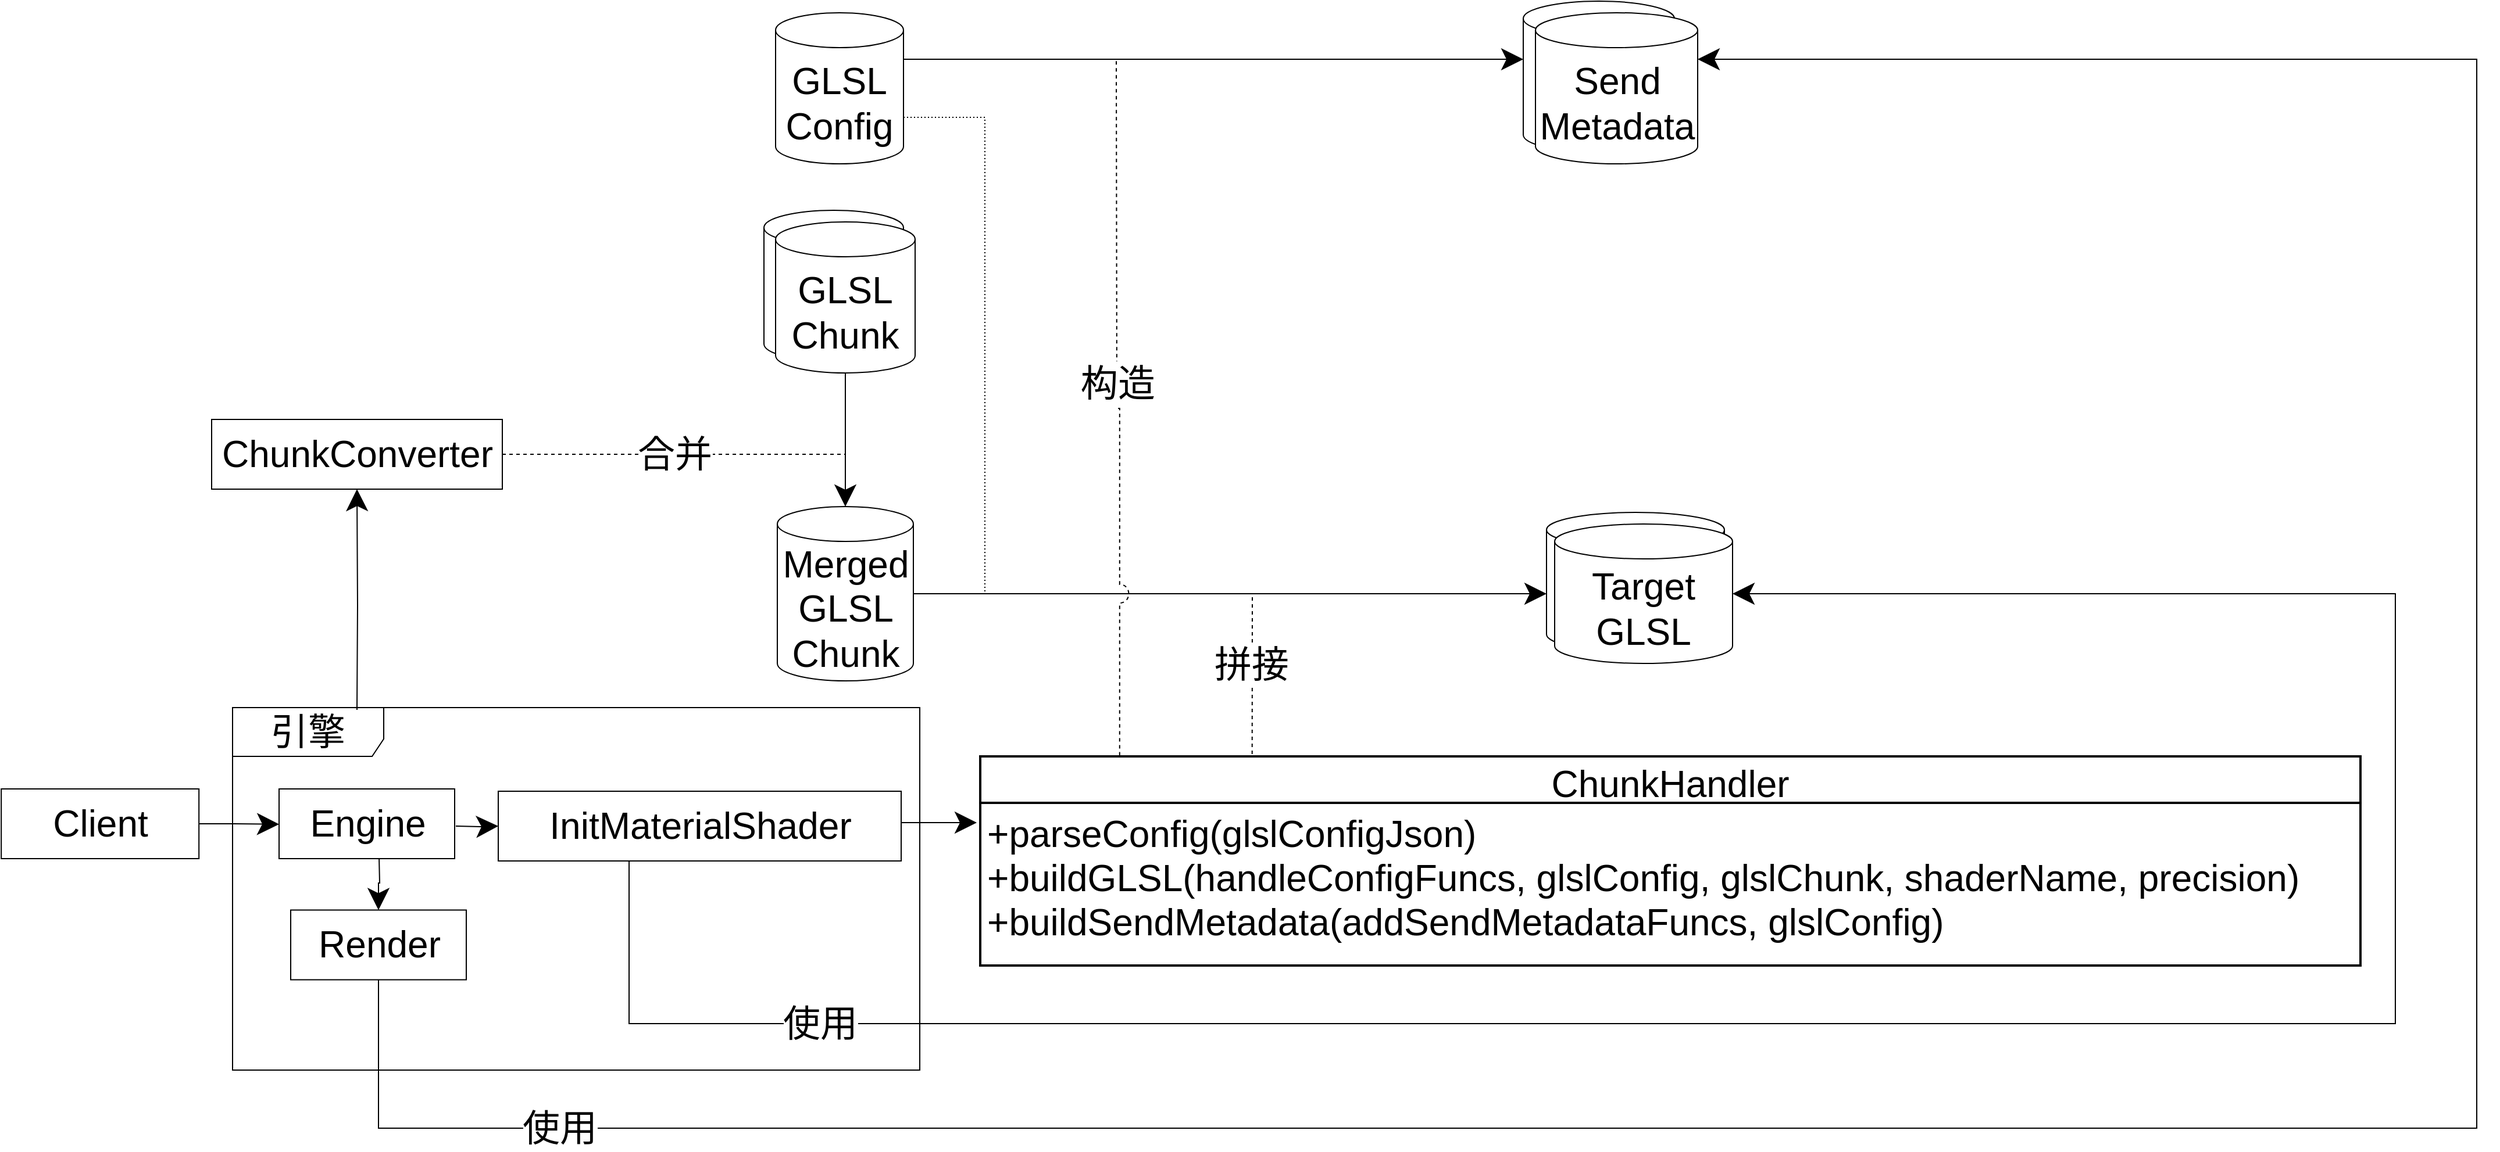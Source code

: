 <mxfile version="14.6.13" type="device"><diagram id="9Ot8Pq0Yye77UVq_hXBB" name="第 1 页"><mxGraphModel dx="1843" dy="2589" grid="1" gridSize="10" guides="1" tooltips="1" connect="1" arrows="1" fold="1" page="1" pageScale="1" pageWidth="827" pageHeight="1169" math="0" shadow="0"><root><mxCell id="0"/><mxCell id="1" parent="0"/><mxCell id="dzVXCEVpYxPNTBVt7ruM-2" value="&lt;font&gt;&lt;span style=&quot;font-size: 32px&quot;&gt;Send&lt;br&gt;Data&lt;br&gt;&lt;/span&gt;&lt;/font&gt;" style="shape=cylinder3;whiteSpace=wrap;html=1;boundedLbl=1;backgroundOutline=1;size=15;" parent="1" vertex="1"><mxGeometry x="1720" y="-50" width="130" height="130" as="geometry"/></mxCell><mxCell id="dzVXCEVpYxPNTBVt7ruM-1" value="&lt;font style=&quot;font-size: 32px&quot;&gt;&lt;br&gt;&lt;/font&gt;" style="shape=cylinder3;whiteSpace=wrap;html=1;boundedLbl=1;backgroundOutline=1;size=15;" parent="1" vertex="1"><mxGeometry x="1740" y="390" width="153" height="120" as="geometry"/></mxCell><mxCell id="nVuE7aMQzC9CeSAlDgto-31" value="ChunkHandler" style="swimlane;childLayout=stackLayout;horizontal=1;startSize=40;horizontalStack=0;rounded=0;fontSize=32;fontStyle=0;strokeWidth=2;resizeParent=0;resizeLast=1;shadow=0;dashed=0;align=center;" parent="1" vertex="1"><mxGeometry x="1253" y="600" width="1187" height="180" as="geometry"/></mxCell><mxCell id="nVuE7aMQzC9CeSAlDgto-32" value="+parseConfig(glslConfigJson)&#10;+buildGLSL(handleConfigFuncs, glslConfig, glslChunk, shaderName, precision)&#10;+buildSendMetadata(addSendMetadataFuncs, glslConfig)" style="align=left;strokeColor=none;fillColor=none;spacingLeft=4;fontSize=32;verticalAlign=top;resizable=0;rotatable=0;part=1;" parent="nVuE7aMQzC9CeSAlDgto-31" vertex="1"><mxGeometry y="40" width="1187" height="140" as="geometry"/></mxCell><mxCell id="nVuE7aMQzC9CeSAlDgto-33" value="&lt;font style=&quot;font-size: 32px&quot;&gt;引擎&lt;/font&gt;" style="shape=umlFrame;whiteSpace=wrap;html=1;width=130;height=42;fontSize=32;" parent="1" vertex="1"><mxGeometry x="610" y="558" width="591" height="312" as="geometry"/></mxCell><mxCell id="nVuE7aMQzC9CeSAlDgto-34" value="" style="shape=cylinder3;whiteSpace=wrap;html=1;boundedLbl=1;backgroundOutline=1;size=15;" parent="1" vertex="1"><mxGeometry x="1067" y="130" width="120" height="130" as="geometry"/></mxCell><mxCell id="nVuE7aMQzC9CeSAlDgto-35" value="" style="edgeStyle=orthogonalEdgeStyle;rounded=0;orthogonalLoop=1;jettySize=auto;html=1;startSize=16;endSize=16;entryX=-0.011;entryY=0.216;entryDx=0;entryDy=0;entryPerimeter=0;" parent="1" source="nVuE7aMQzC9CeSAlDgto-36" edge="1"><mxGeometry relative="1" as="geometry"><mxPoint x="650.0" y="658.4" as="targetPoint"/></mxGeometry></mxCell><mxCell id="nVuE7aMQzC9CeSAlDgto-36" value="Client" style="html=1;fontSize=32;" parent="1" vertex="1"><mxGeometry x="411.09" y="628.0" width="170" height="60" as="geometry"/></mxCell><mxCell id="nVuE7aMQzC9CeSAlDgto-37" style="edgeStyle=orthogonalEdgeStyle;rounded=0;orthogonalLoop=1;jettySize=auto;html=1;endArrow=classic;endFill=1;startSize=16;endSize=16;" parent="1" edge="1"><mxGeometry relative="1" as="geometry"><mxPoint x="1187" as="sourcePoint"/><mxPoint x="1720" as="targetPoint"/></mxGeometry></mxCell><mxCell id="nVuE7aMQzC9CeSAlDgto-38" style="edgeStyle=orthogonalEdgeStyle;rounded=0;orthogonalLoop=1;jettySize=auto;html=1;entryX=1;entryY=0.5;entryDx=0;entryDy=0;entryPerimeter=0;endArrow=none;endFill=0;startSize=16;endSize=16;exitX=1;exitY=0;exitDx=0;exitDy=90;exitPerimeter=0;dashed=1;dashPattern=1 2;" parent="1" source="nVuE7aMQzC9CeSAlDgto-39" target="nVuE7aMQzC9CeSAlDgto-50" edge="1"><mxGeometry relative="1" as="geometry"><Array as="points"><mxPoint x="1257" y="50"/><mxPoint x="1257" y="460"/></Array></mxGeometry></mxCell><mxCell id="nVuE7aMQzC9CeSAlDgto-39" value="&lt;font&gt;&lt;span style=&quot;font-size: 32px&quot;&gt;GLSL Config&lt;/span&gt;&lt;/font&gt;" style="shape=cylinder3;whiteSpace=wrap;html=1;boundedLbl=1;backgroundOutline=1;size=15;" parent="1" vertex="1"><mxGeometry x="1077" y="-40" width="110" height="130" as="geometry"/></mxCell><mxCell id="nVuE7aMQzC9CeSAlDgto-40" style="edgeStyle=orthogonalEdgeStyle;rounded=0;orthogonalLoop=1;jettySize=auto;html=1;entryX=0.5;entryY=1;entryDx=0;entryDy=0;endSize=16;startSize=16;" parent="1" target="nVuE7aMQzC9CeSAlDgto-46" edge="1"><mxGeometry relative="1" as="geometry"><mxPoint x="717" y="560" as="sourcePoint"/></mxGeometry></mxCell><mxCell id="nVuE7aMQzC9CeSAlDgto-41" style="edgeStyle=orthogonalEdgeStyle;rounded=0;jumpStyle=arc;jumpSize=22;orthogonalLoop=1;jettySize=auto;html=1;entryX=1;entryY=0;entryDx=0;entryDy=40;entryPerimeter=0;endArrow=classic;endFill=1;startSize=16;endSize=16;exitX=0.5;exitY=1;exitDx=0;exitDy=0;" parent="1" source="nVuE7aMQzC9CeSAlDgto-63" target="nVuE7aMQzC9CeSAlDgto-57" edge="1"><mxGeometry relative="1" as="geometry"><mxPoint x="818" y="800" as="sourcePoint"/><Array as="points"><mxPoint x="736" y="920"/><mxPoint x="2540" y="920"/><mxPoint x="2540"/></Array></mxGeometry></mxCell><mxCell id="nVuE7aMQzC9CeSAlDgto-42" value="&lt;font style=&quot;font-size: 32px&quot;&gt;使用&lt;/font&gt;" style="edgeLabel;html=1;align=center;verticalAlign=middle;resizable=0;points=[];" parent="nVuE7aMQzC9CeSAlDgto-41" vertex="1" connectable="0"><mxGeometry x="-0.69" y="2" relative="1" as="geometry"><mxPoint x="-263" y="2" as="offset"/></mxGeometry></mxCell><mxCell id="nVuE7aMQzC9CeSAlDgto-43" style="edgeStyle=orthogonalEdgeStyle;rounded=0;jumpStyle=arc;jumpSize=22;orthogonalLoop=1;jettySize=auto;html=1;entryX=1;entryY=0.5;entryDx=0;entryDy=0;entryPerimeter=0;endArrow=classic;endFill=1;startSize=16;endSize=16;exitX=0.5;exitY=1;exitDx=0;exitDy=0;" parent="1" source="nVuE7aMQzC9CeSAlDgto-62" target="nVuE7aMQzC9CeSAlDgto-56" edge="1"><mxGeometry relative="1" as="geometry"><mxPoint x="710.5" y="800" as="sourcePoint"/><Array as="points"><mxPoint x="951" y="830"/><mxPoint x="2470" y="830"/><mxPoint x="2470" y="460"/></Array></mxGeometry></mxCell><mxCell id="nVuE7aMQzC9CeSAlDgto-44" style="edgeStyle=orthogonalEdgeStyle;rounded=0;orthogonalLoop=1;jettySize=auto;html=1;startSize=16;endSize=16;endArrow=none;endFill=0;dashed=1;" parent="1" source="nVuE7aMQzC9CeSAlDgto-46" edge="1"><mxGeometry relative="1" as="geometry"><mxPoint x="1137" y="340" as="targetPoint"/></mxGeometry></mxCell><mxCell id="nVuE7aMQzC9CeSAlDgto-45" value="&lt;font style=&quot;font-size: 32px&quot;&gt;合并&lt;/font&gt;" style="edgeLabel;html=1;align=center;verticalAlign=middle;resizable=0;points=[];" parent="nVuE7aMQzC9CeSAlDgto-44" vertex="1" connectable="0"><mxGeometry x="0.004" y="1" relative="1" as="geometry"><mxPoint as="offset"/></mxGeometry></mxCell><mxCell id="nVuE7aMQzC9CeSAlDgto-46" value="ChunkConverter" style="html=1;fontSize=32;" parent="1" vertex="1"><mxGeometry x="592" y="310" width="250" height="60" as="geometry"/></mxCell><mxCell id="nVuE7aMQzC9CeSAlDgto-47" style="edgeStyle=orthogonalEdgeStyle;rounded=0;orthogonalLoop=1;jettySize=auto;html=1;entryX=0.5;entryY=0;entryDx=0;entryDy=0;entryPerimeter=0;startSize=16;endSize=16;" parent="1" source="nVuE7aMQzC9CeSAlDgto-48" target="nVuE7aMQzC9CeSAlDgto-50" edge="1"><mxGeometry relative="1" as="geometry"/></mxCell><mxCell id="nVuE7aMQzC9CeSAlDgto-48" value="&lt;font style=&quot;font-size: 32px&quot;&gt;GLSL Chunk&lt;/font&gt;" style="shape=cylinder3;whiteSpace=wrap;html=1;boundedLbl=1;backgroundOutline=1;size=15;" parent="1" vertex="1"><mxGeometry x="1077" y="140" width="120" height="130" as="geometry"/></mxCell><mxCell id="nVuE7aMQzC9CeSAlDgto-49" style="edgeStyle=orthogonalEdgeStyle;rounded=0;orthogonalLoop=1;jettySize=auto;html=1;endArrow=classic;endFill=1;startSize=16;endSize=16;" parent="1" source="nVuE7aMQzC9CeSAlDgto-50" edge="1"><mxGeometry relative="1" as="geometry"><mxPoint x="1740" y="460" as="targetPoint"/></mxGeometry></mxCell><mxCell id="nVuE7aMQzC9CeSAlDgto-50" value="&lt;font style=&quot;font-size: 32px&quot;&gt;Merged GLSL&lt;br&gt;Chunk&lt;br&gt;&lt;/font&gt;" style="shape=cylinder3;whiteSpace=wrap;html=1;boundedLbl=1;backgroundOutline=1;size=15;" parent="1" vertex="1"><mxGeometry x="1078.5" y="385" width="117" height="150" as="geometry"/></mxCell><mxCell id="nVuE7aMQzC9CeSAlDgto-51" style="edgeStyle=orthogonalEdgeStyle;rounded=0;orthogonalLoop=1;jettySize=auto;html=1;endArrow=none;endFill=0;startSize=16;endSize=16;exitX=0.101;exitY=-0.004;exitDx=0;exitDy=0;exitPerimeter=0;dashed=1;jumpStyle=arc;jumpSize=16;" parent="1" source="nVuE7aMQzC9CeSAlDgto-31" edge="1"><mxGeometry relative="1" as="geometry"><mxPoint x="1370" as="targetPoint"/></mxGeometry></mxCell><mxCell id="nVuE7aMQzC9CeSAlDgto-52" value="&lt;font style=&quot;font-size: 32px&quot;&gt;构造&lt;/font&gt;" style="edgeLabel;html=1;align=center;verticalAlign=middle;resizable=0;points=[];" parent="nVuE7aMQzC9CeSAlDgto-51" vertex="1" connectable="0"><mxGeometry x="0.073" relative="1" as="geometry"><mxPoint as="offset"/></mxGeometry></mxCell><mxCell id="nVuE7aMQzC9CeSAlDgto-53" style="edgeStyle=orthogonalEdgeStyle;rounded=0;orthogonalLoop=1;jettySize=auto;html=1;dashed=1;endArrow=none;endFill=0;startSize=16;endSize=16;exitX=0.197;exitY=-0.011;exitDx=0;exitDy=0;exitPerimeter=0;jumpStyle=arc;jumpSize=22;" parent="1" source="nVuE7aMQzC9CeSAlDgto-31" edge="1"><mxGeometry relative="1" as="geometry"><mxPoint x="1487" y="460" as="targetPoint"/></mxGeometry></mxCell><mxCell id="nVuE7aMQzC9CeSAlDgto-54" value="&lt;font style=&quot;font-size: 32px&quot;&gt;拼接&lt;/font&gt;" style="edgeLabel;html=1;align=center;verticalAlign=middle;resizable=0;points=[];" parent="nVuE7aMQzC9CeSAlDgto-53" vertex="1" connectable="0"><mxGeometry x="0.484" y="-1" relative="1" as="geometry"><mxPoint x="-3" y="25" as="offset"/></mxGeometry></mxCell><mxCell id="nVuE7aMQzC9CeSAlDgto-55" style="edgeStyle=orthogonalEdgeStyle;rounded=0;orthogonalLoop=1;jettySize=auto;html=1;startSize=16;endSize=16;exitX=1;exitY=0.5;exitDx=0;exitDy=0;" parent="1" source="nVuE7aMQzC9CeSAlDgto-62" edge="1"><mxGeometry relative="1" as="geometry"><mxPoint x="876.5" y="590.143" as="sourcePoint"/><mxPoint x="1250" y="657" as="targetPoint"/><Array as="points"><mxPoint x="1185" y="657"/></Array></mxGeometry></mxCell><mxCell id="nVuE7aMQzC9CeSAlDgto-56" value="&lt;font style=&quot;font-size: 32px&quot;&gt;Target &lt;br&gt;GLSL&lt;br&gt;&lt;/font&gt;" style="shape=cylinder3;whiteSpace=wrap;html=1;boundedLbl=1;backgroundOutline=1;size=15;" parent="1" vertex="1"><mxGeometry x="1747" y="400" width="153" height="120" as="geometry"/></mxCell><mxCell id="nVuE7aMQzC9CeSAlDgto-57" value="&lt;font&gt;&lt;span style=&quot;font-size: 32px&quot;&gt;Send&lt;br&gt;Metadata&lt;br&gt;&lt;/span&gt;&lt;/font&gt;" style="shape=cylinder3;whiteSpace=wrap;html=1;boundedLbl=1;backgroundOutline=1;size=15;" parent="1" vertex="1"><mxGeometry x="1730.5" y="-40" width="139.5" height="130" as="geometry"/></mxCell><mxCell id="nVuE7aMQzC9CeSAlDgto-58" value="&lt;font style=&quot;font-size: 32px&quot;&gt;使用&lt;/font&gt;" style="edgeLabel;html=1;align=center;verticalAlign=middle;resizable=0;points=[];" parent="1" vertex="1" connectable="0"><mxGeometry x="1112.997" y="800.0" as="geometry"><mxPoint x="2" y="30" as="offset"/></mxGeometry></mxCell><mxCell id="nVuE7aMQzC9CeSAlDgto-59" value="" style="edgeStyle=orthogonalEdgeStyle;rounded=0;orthogonalLoop=1;jettySize=auto;html=1;endSize=16;startSize=16;" parent="1" target="nVuE7aMQzC9CeSAlDgto-62" edge="1"><mxGeometry relative="1" as="geometry"><mxPoint x="802" y="660" as="sourcePoint"/></mxGeometry></mxCell><mxCell id="nVuE7aMQzC9CeSAlDgto-60" value="" style="edgeStyle=orthogonalEdgeStyle;rounded=0;orthogonalLoop=1;jettySize=auto;html=1;endSize=16;startSize=16;exitX=0.566;exitY=0.994;exitDx=0;exitDy=0;exitPerimeter=0;" parent="1" target="nVuE7aMQzC9CeSAlDgto-63" edge="1"><mxGeometry relative="1" as="geometry"><mxPoint x="736.04" y="687.998" as="sourcePoint"/></mxGeometry></mxCell><mxCell id="nVuE7aMQzC9CeSAlDgto-62" value="InitMaterialShader" style="html=1;fontSize=32;" parent="1" vertex="1"><mxGeometry x="838.5" y="630" width="346.5" height="60" as="geometry"/></mxCell><mxCell id="nVuE7aMQzC9CeSAlDgto-63" value="Render" style="html=1;fontSize=32;" parent="1" vertex="1"><mxGeometry x="660" y="732.25" width="151" height="60" as="geometry"/></mxCell><mxCell id="KNMEV432Q6ATXp_ezweT-1" value="Engine" style="html=1;fontSize=32;" vertex="1" parent="1"><mxGeometry x="650" y="628" width="151" height="60" as="geometry"/></mxCell></root></mxGraphModel></diagram></mxfile>